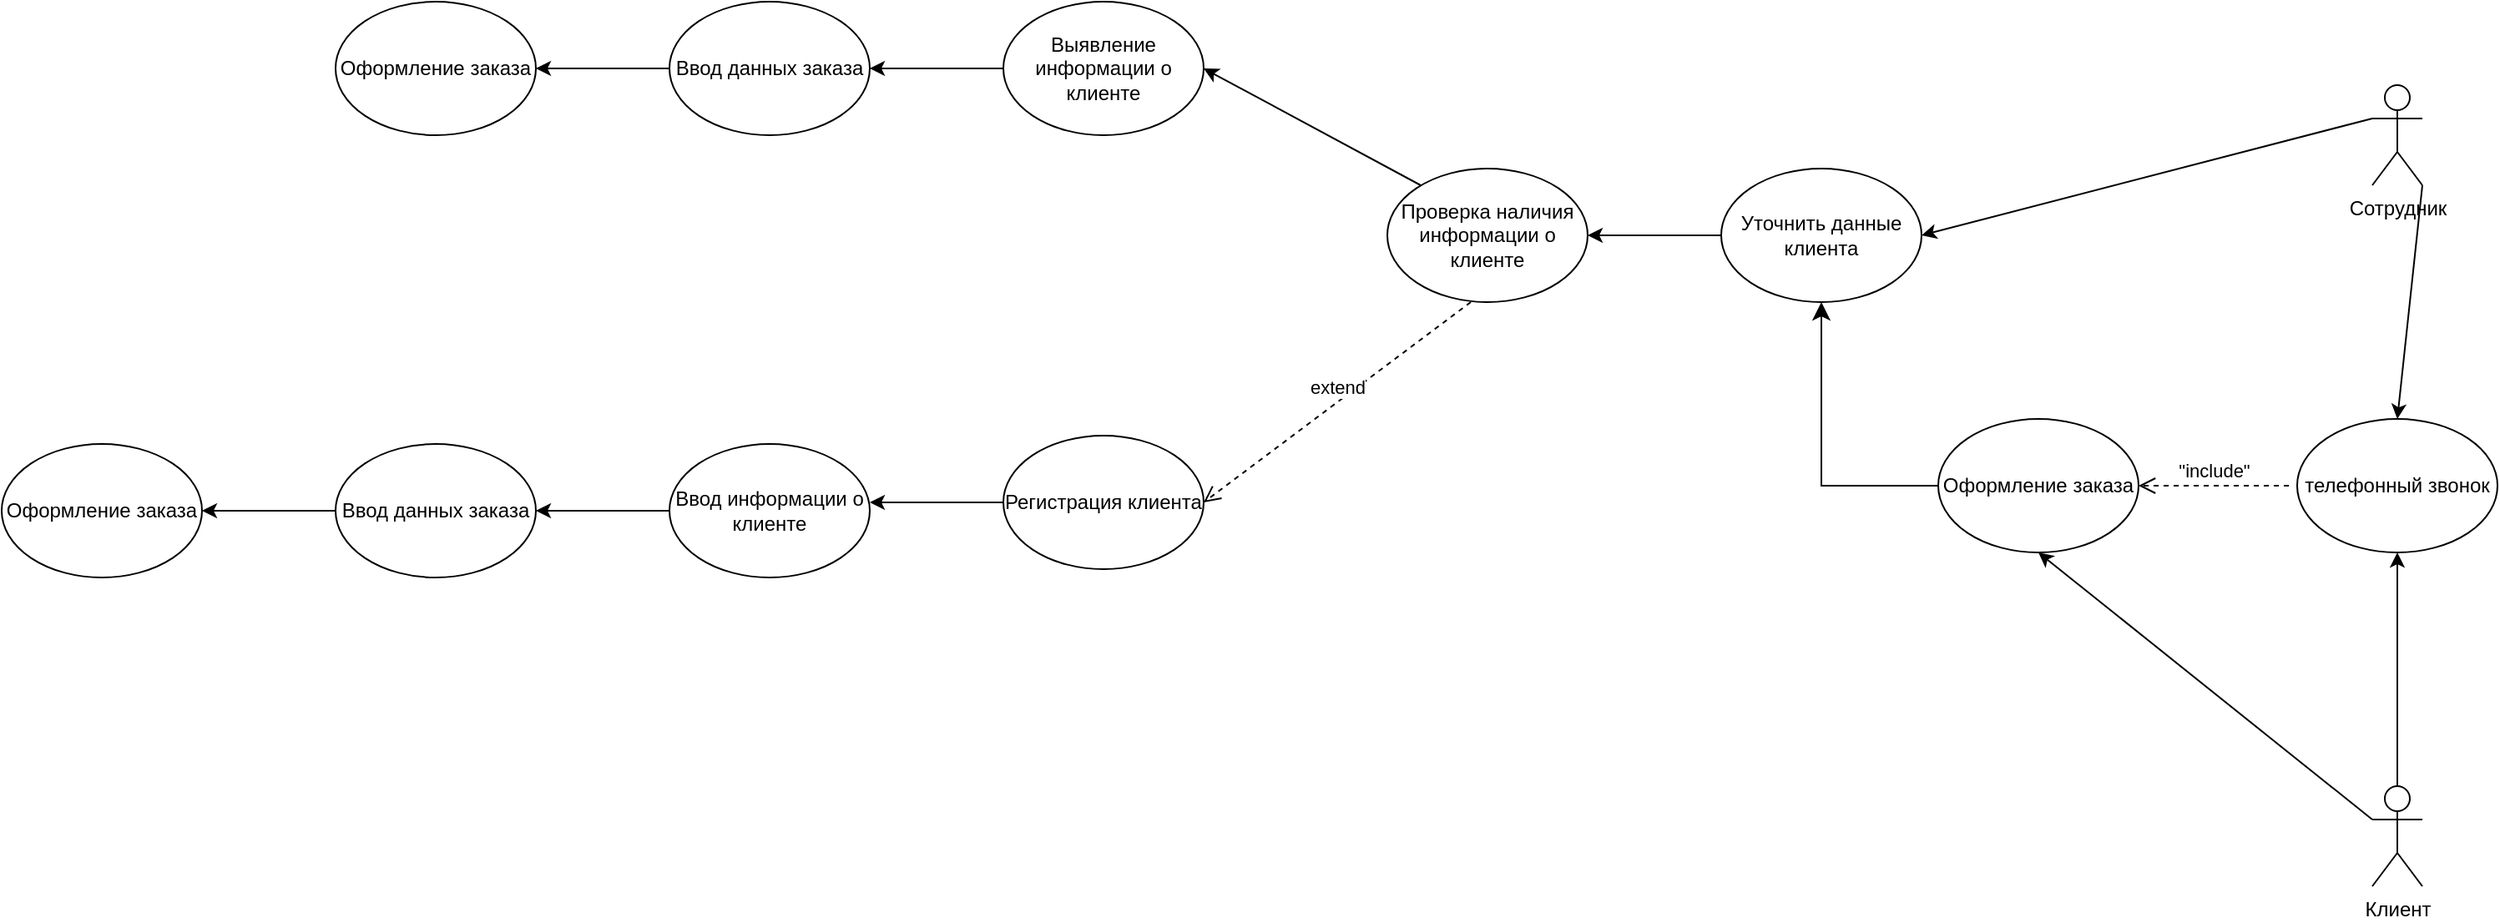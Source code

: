 <mxfile version="24.7.8">
  <diagram name="Страница — 1" id="ZLJB0RmoJVlFhp_hUUeb">
    <mxGraphModel dx="1687" dy="993" grid="1" gridSize="10" guides="1" tooltips="1" connect="1" arrows="1" fold="1" page="1" pageScale="1" pageWidth="1654" pageHeight="1169" math="0" shadow="0">
      <root>
        <mxCell id="0" />
        <mxCell id="1" parent="0" />
        <mxCell id="EVZ5mOefDn6Gr74097kk-1" value="Клиент" style="shape=umlActor;verticalLabelPosition=bottom;verticalAlign=top;html=1;outlineConnect=0;" vertex="1" parent="1">
          <mxGeometry x="1540" y="710" width="30" height="60" as="geometry" />
        </mxCell>
        <mxCell id="EVZ5mOefDn6Gr74097kk-2" value="Сотрудник" style="shape=umlActor;verticalLabelPosition=bottom;verticalAlign=top;html=1;outlineConnect=0;" vertex="1" parent="1">
          <mxGeometry x="1540" y="290" width="30" height="60" as="geometry" />
        </mxCell>
        <mxCell id="EVZ5mOefDn6Gr74097kk-3" value="телефонный звонок" style="ellipse;whiteSpace=wrap;html=1;" vertex="1" parent="1">
          <mxGeometry x="1495" y="490" width="120" height="80" as="geometry" />
        </mxCell>
        <mxCell id="EVZ5mOefDn6Gr74097kk-4" value="" style="endArrow=classic;html=1;rounded=0;exitX=1;exitY=1;exitDx=0;exitDy=0;exitPerimeter=0;entryX=0.5;entryY=0;entryDx=0;entryDy=0;" edge="1" parent="1" source="EVZ5mOefDn6Gr74097kk-2" target="EVZ5mOefDn6Gr74097kk-3">
          <mxGeometry width="50" height="50" relative="1" as="geometry">
            <mxPoint x="1540" y="420" as="sourcePoint" />
            <mxPoint x="1590" y="370" as="targetPoint" />
          </mxGeometry>
        </mxCell>
        <mxCell id="EVZ5mOefDn6Gr74097kk-5" value="" style="endArrow=classic;html=1;rounded=0;entryX=0.5;entryY=1;entryDx=0;entryDy=0;exitX=0.5;exitY=0;exitDx=0;exitDy=0;exitPerimeter=0;" edge="1" parent="1" source="EVZ5mOefDn6Gr74097kk-1" target="EVZ5mOefDn6Gr74097kk-3">
          <mxGeometry width="50" height="50" relative="1" as="geometry">
            <mxPoint x="1470" y="680" as="sourcePoint" />
            <mxPoint x="1520" y="630" as="targetPoint" />
          </mxGeometry>
        </mxCell>
        <mxCell id="EVZ5mOefDn6Gr74097kk-21" value="Оформление заказа" style="ellipse;whiteSpace=wrap;html=1;" vertex="1" parent="1">
          <mxGeometry x="1280" y="490" width="120" height="80" as="geometry" />
        </mxCell>
        <mxCell id="EVZ5mOefDn6Gr74097kk-22" value="" style="endArrow=classic;html=1;rounded=0;exitX=0;exitY=0.333;exitDx=0;exitDy=0;exitPerimeter=0;entryX=0.5;entryY=1;entryDx=0;entryDy=0;" edge="1" parent="1" source="EVZ5mOefDn6Gr74097kk-1" target="EVZ5mOefDn6Gr74097kk-21">
          <mxGeometry width="50" height="50" relative="1" as="geometry">
            <mxPoint x="1420" y="700" as="sourcePoint" />
            <mxPoint x="1470" y="650" as="targetPoint" />
          </mxGeometry>
        </mxCell>
        <mxCell id="EVZ5mOefDn6Gr74097kk-23" value="&quot;include&quot;" style="html=1;verticalAlign=bottom;endArrow=open;dashed=1;endSize=8;curved=0;rounded=0;entryX=1;entryY=0.5;entryDx=0;entryDy=0;" edge="1" parent="1" target="EVZ5mOefDn6Gr74097kk-21">
          <mxGeometry relative="1" as="geometry">
            <mxPoint x="1490" y="530" as="sourcePoint" />
            <mxPoint x="1410" y="530" as="targetPoint" />
          </mxGeometry>
        </mxCell>
        <mxCell id="EVZ5mOefDn6Gr74097kk-26" value="Уточнить данные клиента" style="ellipse;whiteSpace=wrap;html=1;" vertex="1" parent="1">
          <mxGeometry x="1150" y="340" width="120" height="80" as="geometry" />
        </mxCell>
        <mxCell id="EVZ5mOefDn6Gr74097kk-27" value="" style="endArrow=classic;html=1;rounded=0;exitX=0;exitY=0.333;exitDx=0;exitDy=0;exitPerimeter=0;entryX=1;entryY=0.5;entryDx=0;entryDy=0;" edge="1" parent="1" source="EVZ5mOefDn6Gr74097kk-2" target="EVZ5mOefDn6Gr74097kk-26">
          <mxGeometry width="50" height="50" relative="1" as="geometry">
            <mxPoint x="1350" y="380" as="sourcePoint" />
            <mxPoint x="1400" y="330" as="targetPoint" />
          </mxGeometry>
        </mxCell>
        <mxCell id="EVZ5mOefDn6Gr74097kk-28" value="" style="edgeStyle=segmentEdgeStyle;endArrow=classic;html=1;curved=0;rounded=0;endSize=8;startSize=8;exitX=0;exitY=0.5;exitDx=0;exitDy=0;entryX=0.5;entryY=1;entryDx=0;entryDy=0;" edge="1" parent="1" source="EVZ5mOefDn6Gr74097kk-21" target="EVZ5mOefDn6Gr74097kk-26">
          <mxGeometry width="50" height="50" relative="1" as="geometry">
            <mxPoint x="1160" y="550" as="sourcePoint" />
            <mxPoint x="1210" y="500" as="targetPoint" />
          </mxGeometry>
        </mxCell>
        <mxCell id="EVZ5mOefDn6Gr74097kk-29" value="" style="endArrow=classic;html=1;rounded=0;exitX=0;exitY=0.5;exitDx=0;exitDy=0;" edge="1" parent="1" source="EVZ5mOefDn6Gr74097kk-26">
          <mxGeometry width="50" height="50" relative="1" as="geometry">
            <mxPoint x="1050" y="400" as="sourcePoint" />
            <mxPoint x="1070" y="380" as="targetPoint" />
          </mxGeometry>
        </mxCell>
        <mxCell id="EVZ5mOefDn6Gr74097kk-30" value="Проверка наличия информации о клиенте" style="ellipse;whiteSpace=wrap;html=1;" vertex="1" parent="1">
          <mxGeometry x="950" y="340" width="120" height="80" as="geometry" />
        </mxCell>
        <mxCell id="EVZ5mOefDn6Gr74097kk-31" value="extend" style="html=1;verticalAlign=bottom;endArrow=open;dashed=1;endSize=8;curved=0;rounded=0;entryX=1;entryY=0.5;entryDx=0;entryDy=0;" edge="1" parent="1" target="EVZ5mOefDn6Gr74097kk-34">
          <mxGeometry relative="1" as="geometry">
            <mxPoint x="1000" y="420" as="sourcePoint" />
            <mxPoint x="840" y="520" as="targetPoint" />
          </mxGeometry>
        </mxCell>
        <mxCell id="EVZ5mOefDn6Gr74097kk-32" value="" style="endArrow=classic;html=1;rounded=0;" edge="1" parent="1">
          <mxGeometry width="50" height="50" relative="1" as="geometry">
            <mxPoint x="970" y="350" as="sourcePoint" />
            <mxPoint x="840" y="280" as="targetPoint" />
          </mxGeometry>
        </mxCell>
        <mxCell id="EVZ5mOefDn6Gr74097kk-33" value="Выявление информации о клиенте" style="ellipse;whiteSpace=wrap;html=1;" vertex="1" parent="1">
          <mxGeometry x="720" y="240" width="120" height="80" as="geometry" />
        </mxCell>
        <mxCell id="EVZ5mOefDn6Gr74097kk-34" value="Регистрация клиента" style="ellipse;whiteSpace=wrap;html=1;" vertex="1" parent="1">
          <mxGeometry x="720" y="500" width="120" height="80" as="geometry" />
        </mxCell>
        <mxCell id="EVZ5mOefDn6Gr74097kk-35" value="" style="endArrow=classic;html=1;rounded=0;exitX=0;exitY=0.5;exitDx=0;exitDy=0;" edge="1" parent="1" source="EVZ5mOefDn6Gr74097kk-33">
          <mxGeometry width="50" height="50" relative="1" as="geometry">
            <mxPoint x="620" y="290" as="sourcePoint" />
            <mxPoint x="640" y="280" as="targetPoint" />
          </mxGeometry>
        </mxCell>
        <mxCell id="EVZ5mOefDn6Gr74097kk-36" value="" style="endArrow=classic;html=1;rounded=0;exitX=0;exitY=0.5;exitDx=0;exitDy=0;" edge="1" parent="1" source="EVZ5mOefDn6Gr74097kk-34">
          <mxGeometry width="50" height="50" relative="1" as="geometry">
            <mxPoint x="630" y="560" as="sourcePoint" />
            <mxPoint x="640" y="540" as="targetPoint" />
          </mxGeometry>
        </mxCell>
        <mxCell id="EVZ5mOefDn6Gr74097kk-37" value="Ввод данных заказа" style="ellipse;whiteSpace=wrap;html=1;" vertex="1" parent="1">
          <mxGeometry x="520" y="240" width="120" height="80" as="geometry" />
        </mxCell>
        <mxCell id="EVZ5mOefDn6Gr74097kk-38" value="Ввод информации о клиенте" style="ellipse;whiteSpace=wrap;html=1;" vertex="1" parent="1">
          <mxGeometry x="520" y="505" width="120" height="80" as="geometry" />
        </mxCell>
        <mxCell id="EVZ5mOefDn6Gr74097kk-39" value="" style="endArrow=classic;html=1;rounded=0;exitX=0;exitY=0.5;exitDx=0;exitDy=0;" edge="1" parent="1" source="EVZ5mOefDn6Gr74097kk-37">
          <mxGeometry width="50" height="50" relative="1" as="geometry">
            <mxPoint x="450" y="300" as="sourcePoint" />
            <mxPoint x="440" y="280" as="targetPoint" />
          </mxGeometry>
        </mxCell>
        <mxCell id="EVZ5mOefDn6Gr74097kk-40" value="Оформление заказа" style="ellipse;whiteSpace=wrap;html=1;" vertex="1" parent="1">
          <mxGeometry x="320" y="240" width="120" height="80" as="geometry" />
        </mxCell>
        <mxCell id="EVZ5mOefDn6Gr74097kk-41" value="" style="endArrow=classic;html=1;rounded=0;exitX=0;exitY=0.5;exitDx=0;exitDy=0;" edge="1" parent="1" source="EVZ5mOefDn6Gr74097kk-38">
          <mxGeometry width="50" height="50" relative="1" as="geometry">
            <mxPoint x="430" y="560" as="sourcePoint" />
            <mxPoint x="440" y="545" as="targetPoint" />
          </mxGeometry>
        </mxCell>
        <mxCell id="EVZ5mOefDn6Gr74097kk-42" value="Ввод данных заказа" style="ellipse;whiteSpace=wrap;html=1;" vertex="1" parent="1">
          <mxGeometry x="320" y="505" width="120" height="80" as="geometry" />
        </mxCell>
        <mxCell id="EVZ5mOefDn6Gr74097kk-43" value="" style="endArrow=classic;html=1;rounded=0;exitX=0;exitY=0.5;exitDx=0;exitDy=0;" edge="1" parent="1" source="EVZ5mOefDn6Gr74097kk-42">
          <mxGeometry width="50" height="50" relative="1" as="geometry">
            <mxPoint x="220" y="570" as="sourcePoint" />
            <mxPoint x="240" y="545" as="targetPoint" />
          </mxGeometry>
        </mxCell>
        <mxCell id="EVZ5mOefDn6Gr74097kk-44" value="Оформление заказа" style="ellipse;whiteSpace=wrap;html=1;" vertex="1" parent="1">
          <mxGeometry x="120" y="505" width="120" height="80" as="geometry" />
        </mxCell>
      </root>
    </mxGraphModel>
  </diagram>
</mxfile>
